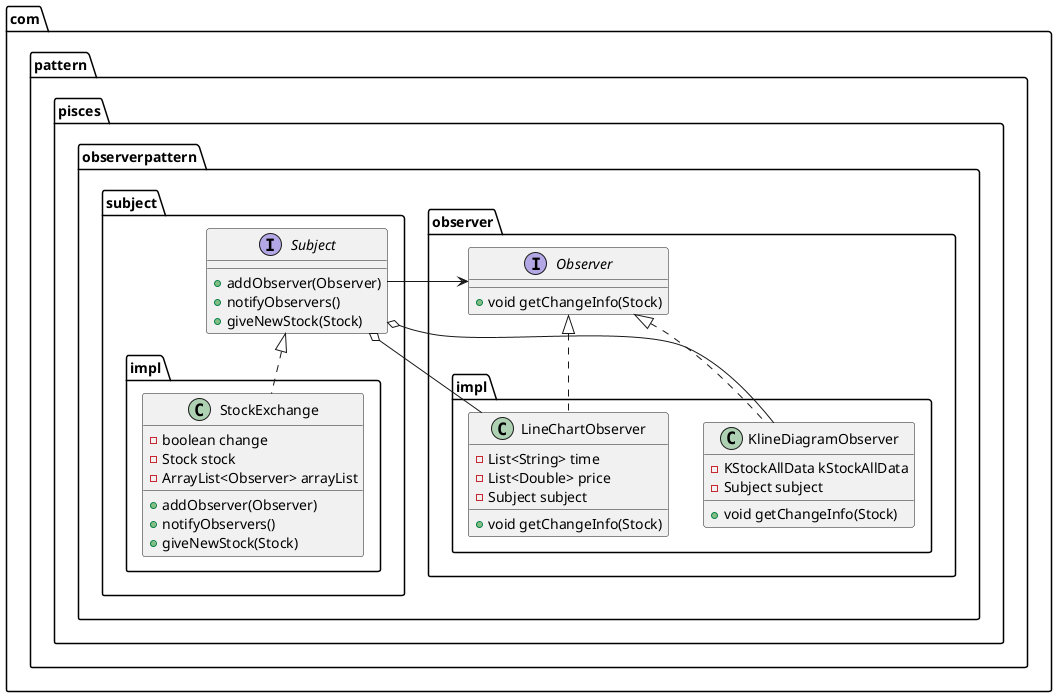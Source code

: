 @startuml
interface com.pattern.pisces.observerpattern.observer.Observer {
+ void getChangeInfo(Stock)
}

class com.pattern.pisces.observerpattern.observer.impl.KlineDiagramObserver {
- KStockAllData kStockAllData
- Subject subject
+ void getChangeInfo(Stock)
}

class com.pattern.pisces.observerpattern.observer.impl.LineChartObserver {
- List<String> time
- List<Double> price
- Subject subject
+ void getChangeInfo(Stock)
}


interface com.pattern.pisces.observerpattern.subject.Subject {
+ addObserver(Observer)
+ notifyObservers()
+ giveNewStock(Stock)
}

class com.pattern.pisces.observerpattern.subject.impl.StockExchange {
- boolean change
- Stock stock
- ArrayList<Observer> arrayList
+ addObserver(Observer)
+ notifyObservers()
+ giveNewStock(Stock)
}

com.pattern.pisces.observerpattern.observer.Observer <|.. com.pattern.pisces.observerpattern.observer.impl.KlineDiagramObserver
com.pattern.pisces.observerpattern.observer.Observer <|.. com.pattern.pisces.observerpattern.observer.impl.LineChartObserver
com.pattern.pisces.observerpattern.observer.Observer <-- com.pattern.pisces.observerpattern.subject.Subject

com.pattern.pisces.observerpattern.subject.Subject <|.. com.pattern.pisces.observerpattern.subject.impl.StockExchange
com.pattern.pisces.observerpattern.subject.Subject o-- com.pattern.pisces.observerpattern.observer.impl.KlineDiagramObserver
com.pattern.pisces.observerpattern.subject.Subject o-- com.pattern.pisces.observerpattern.observer.impl.LineChartObserver
@enduml
